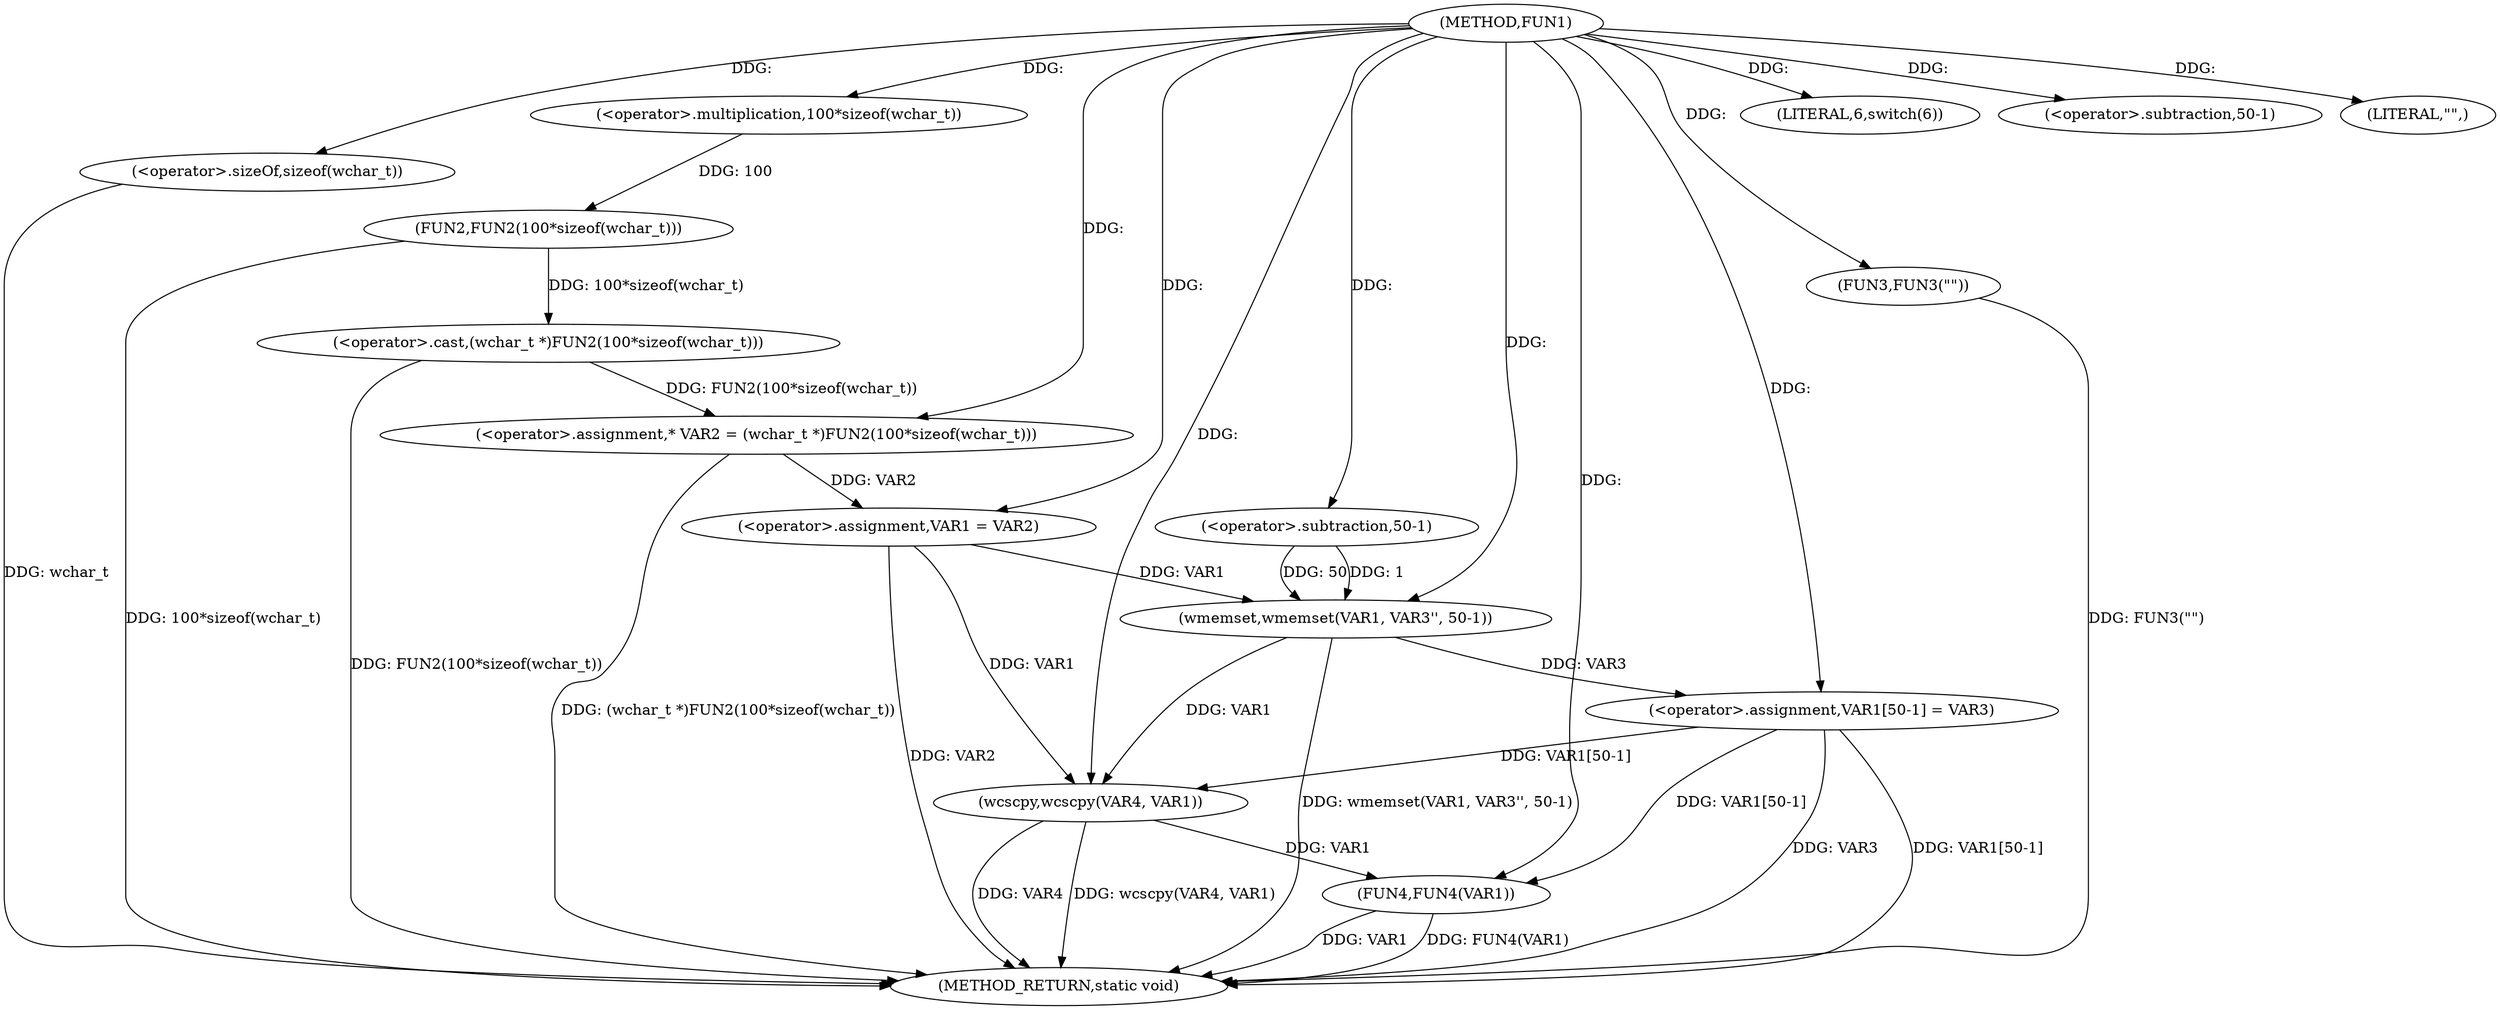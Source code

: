 digraph FUN1 {  
"1000100" [label = "(METHOD,FUN1)" ]
"1000145" [label = "(METHOD_RETURN,static void)" ]
"1000104" [label = "(<operator>.assignment,* VAR2 = (wchar_t *)FUN2(100*sizeof(wchar_t)))" ]
"1000106" [label = "(<operator>.cast,(wchar_t *)FUN2(100*sizeof(wchar_t)))" ]
"1000108" [label = "(FUN2,FUN2(100*sizeof(wchar_t)))" ]
"1000109" [label = "(<operator>.multiplication,100*sizeof(wchar_t))" ]
"1000111" [label = "(<operator>.sizeOf,sizeof(wchar_t))" ]
"1000113" [label = "(<operator>.assignment,VAR1 = VAR2)" ]
"1000117" [label = "(LITERAL,6,switch(6))" ]
"1000120" [label = "(wmemset,wmemset(VAR1, VAR3'', 50-1))" ]
"1000123" [label = "(<operator>.subtraction,50-1)" ]
"1000126" [label = "(<operator>.assignment,VAR1[50-1] = VAR3)" ]
"1000129" [label = "(<operator>.subtraction,50-1)" ]
"1000135" [label = "(FUN3,FUN3(\"\"))" ]
"1000139" [label = "(LITERAL,\"\",)" ]
"1000140" [label = "(wcscpy,wcscpy(VAR4, VAR1))" ]
"1000143" [label = "(FUN4,FUN4(VAR1))" ]
  "1000106" -> "1000145"  [ label = "DDG: FUN2(100*sizeof(wchar_t))"] 
  "1000140" -> "1000145"  [ label = "DDG: wcscpy(VAR4, VAR1)"] 
  "1000113" -> "1000145"  [ label = "DDG: VAR2"] 
  "1000126" -> "1000145"  [ label = "DDG: VAR1[50-1]"] 
  "1000111" -> "1000145"  [ label = "DDG: wchar_t"] 
  "1000143" -> "1000145"  [ label = "DDG: FUN4(VAR1)"] 
  "1000126" -> "1000145"  [ label = "DDG: VAR3"] 
  "1000140" -> "1000145"  [ label = "DDG: VAR4"] 
  "1000143" -> "1000145"  [ label = "DDG: VAR1"] 
  "1000135" -> "1000145"  [ label = "DDG: FUN3(\"\")"] 
  "1000120" -> "1000145"  [ label = "DDG: wmemset(VAR1, VAR3'', 50-1)"] 
  "1000104" -> "1000145"  [ label = "DDG: (wchar_t *)FUN2(100*sizeof(wchar_t))"] 
  "1000108" -> "1000145"  [ label = "DDG: 100*sizeof(wchar_t)"] 
  "1000106" -> "1000104"  [ label = "DDG: FUN2(100*sizeof(wchar_t))"] 
  "1000100" -> "1000104"  [ label = "DDG: "] 
  "1000108" -> "1000106"  [ label = "DDG: 100*sizeof(wchar_t)"] 
  "1000109" -> "1000108"  [ label = "DDG: 100"] 
  "1000100" -> "1000109"  [ label = "DDG: "] 
  "1000100" -> "1000111"  [ label = "DDG: "] 
  "1000104" -> "1000113"  [ label = "DDG: VAR2"] 
  "1000100" -> "1000113"  [ label = "DDG: "] 
  "1000100" -> "1000117"  [ label = "DDG: "] 
  "1000113" -> "1000120"  [ label = "DDG: VAR1"] 
  "1000100" -> "1000120"  [ label = "DDG: "] 
  "1000123" -> "1000120"  [ label = "DDG: 50"] 
  "1000123" -> "1000120"  [ label = "DDG: 1"] 
  "1000100" -> "1000123"  [ label = "DDG: "] 
  "1000120" -> "1000126"  [ label = "DDG: VAR3"] 
  "1000100" -> "1000126"  [ label = "DDG: "] 
  "1000100" -> "1000129"  [ label = "DDG: "] 
  "1000100" -> "1000135"  [ label = "DDG: "] 
  "1000100" -> "1000139"  [ label = "DDG: "] 
  "1000100" -> "1000140"  [ label = "DDG: "] 
  "1000113" -> "1000140"  [ label = "DDG: VAR1"] 
  "1000120" -> "1000140"  [ label = "DDG: VAR1"] 
  "1000126" -> "1000140"  [ label = "DDG: VAR1[50-1]"] 
  "1000140" -> "1000143"  [ label = "DDG: VAR1"] 
  "1000126" -> "1000143"  [ label = "DDG: VAR1[50-1]"] 
  "1000100" -> "1000143"  [ label = "DDG: "] 
}
